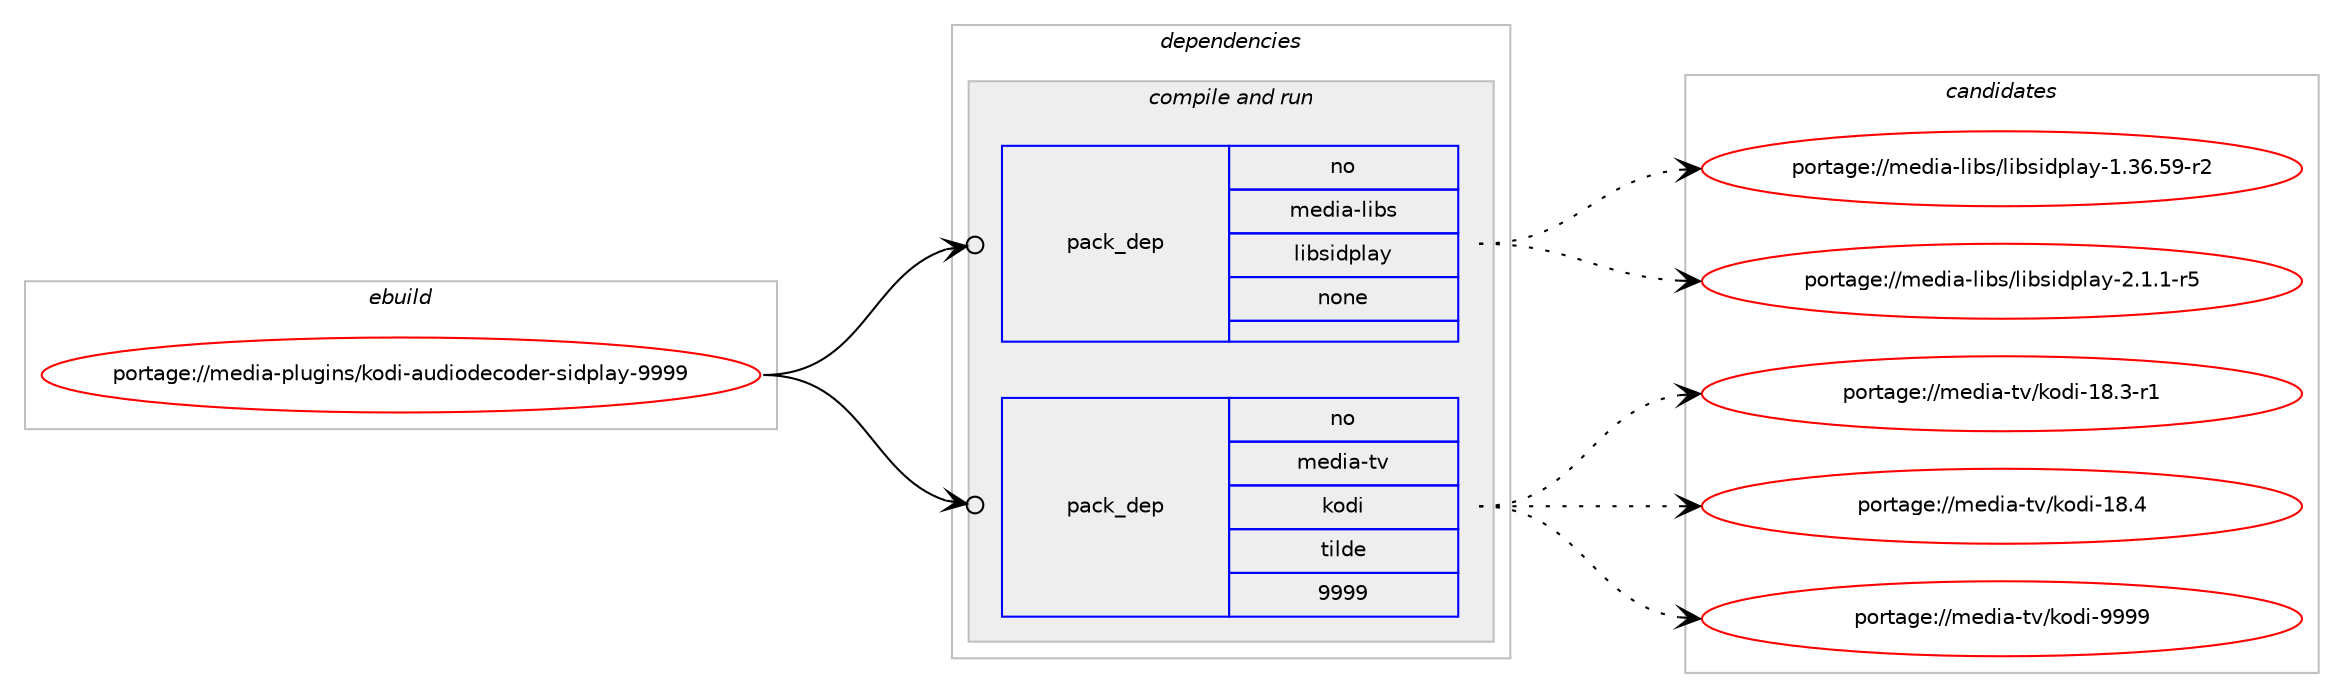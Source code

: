 digraph prolog {

# *************
# Graph options
# *************

newrank=true;
concentrate=true;
compound=true;
graph [rankdir=LR,fontname=Helvetica,fontsize=10,ranksep=1.5];#, ranksep=2.5, nodesep=0.2];
edge  [arrowhead=vee];
node  [fontname=Helvetica,fontsize=10];

# **********
# The ebuild
# **********

subgraph cluster_leftcol {
color=gray;
rank=same;
label=<<i>ebuild</i>>;
id [label="portage://media-plugins/kodi-audiodecoder-sidplay-9999", color=red, width=4, href="../media-plugins/kodi-audiodecoder-sidplay-9999.svg"];
}

# ****************
# The dependencies
# ****************

subgraph cluster_midcol {
color=gray;
label=<<i>dependencies</i>>;
subgraph cluster_compile {
fillcolor="#eeeeee";
style=filled;
label=<<i>compile</i>>;
}
subgraph cluster_compileandrun {
fillcolor="#eeeeee";
style=filled;
label=<<i>compile and run</i>>;
subgraph pack240189 {
dependency327315 [label=<<TABLE BORDER="0" CELLBORDER="1" CELLSPACING="0" CELLPADDING="4" WIDTH="220"><TR><TD ROWSPAN="6" CELLPADDING="30">pack_dep</TD></TR><TR><TD WIDTH="110">no</TD></TR><TR><TD>media-libs</TD></TR><TR><TD>libsidplay</TD></TR><TR><TD>none</TD></TR><TR><TD></TD></TR></TABLE>>, shape=none, color=blue];
}
id:e -> dependency327315:w [weight=20,style="solid",arrowhead="odotvee"];
subgraph pack240190 {
dependency327316 [label=<<TABLE BORDER="0" CELLBORDER="1" CELLSPACING="0" CELLPADDING="4" WIDTH="220"><TR><TD ROWSPAN="6" CELLPADDING="30">pack_dep</TD></TR><TR><TD WIDTH="110">no</TD></TR><TR><TD>media-tv</TD></TR><TR><TD>kodi</TD></TR><TR><TD>tilde</TD></TR><TR><TD>9999</TD></TR></TABLE>>, shape=none, color=blue];
}
id:e -> dependency327316:w [weight=20,style="solid",arrowhead="odotvee"];
}
subgraph cluster_run {
fillcolor="#eeeeee";
style=filled;
label=<<i>run</i>>;
}
}

# **************
# The candidates
# **************

subgraph cluster_choices {
rank=same;
color=gray;
label=<<i>candidates</i>>;

subgraph choice240189 {
color=black;
nodesep=1;
choiceportage10910110010597451081059811547108105981151051001121089712145494651544653574511450 [label="portage://media-libs/libsidplay-1.36.59-r2", color=red, width=4,href="../media-libs/libsidplay-1.36.59-r2.svg"];
choiceportage1091011001059745108105981154710810598115105100112108971214550464946494511453 [label="portage://media-libs/libsidplay-2.1.1-r5", color=red, width=4,href="../media-libs/libsidplay-2.1.1-r5.svg"];
dependency327315:e -> choiceportage10910110010597451081059811547108105981151051001121089712145494651544653574511450:w [style=dotted,weight="100"];
dependency327315:e -> choiceportage1091011001059745108105981154710810598115105100112108971214550464946494511453:w [style=dotted,weight="100"];
}
subgraph choice240190 {
color=black;
nodesep=1;
choiceportage10910110010597451161184710711110010545495646514511449 [label="portage://media-tv/kodi-18.3-r1", color=red, width=4,href="../media-tv/kodi-18.3-r1.svg"];
choiceportage1091011001059745116118471071111001054549564652 [label="portage://media-tv/kodi-18.4", color=red, width=4,href="../media-tv/kodi-18.4.svg"];
choiceportage1091011001059745116118471071111001054557575757 [label="portage://media-tv/kodi-9999", color=red, width=4,href="../media-tv/kodi-9999.svg"];
dependency327316:e -> choiceportage10910110010597451161184710711110010545495646514511449:w [style=dotted,weight="100"];
dependency327316:e -> choiceportage1091011001059745116118471071111001054549564652:w [style=dotted,weight="100"];
dependency327316:e -> choiceportage1091011001059745116118471071111001054557575757:w [style=dotted,weight="100"];
}
}

}
